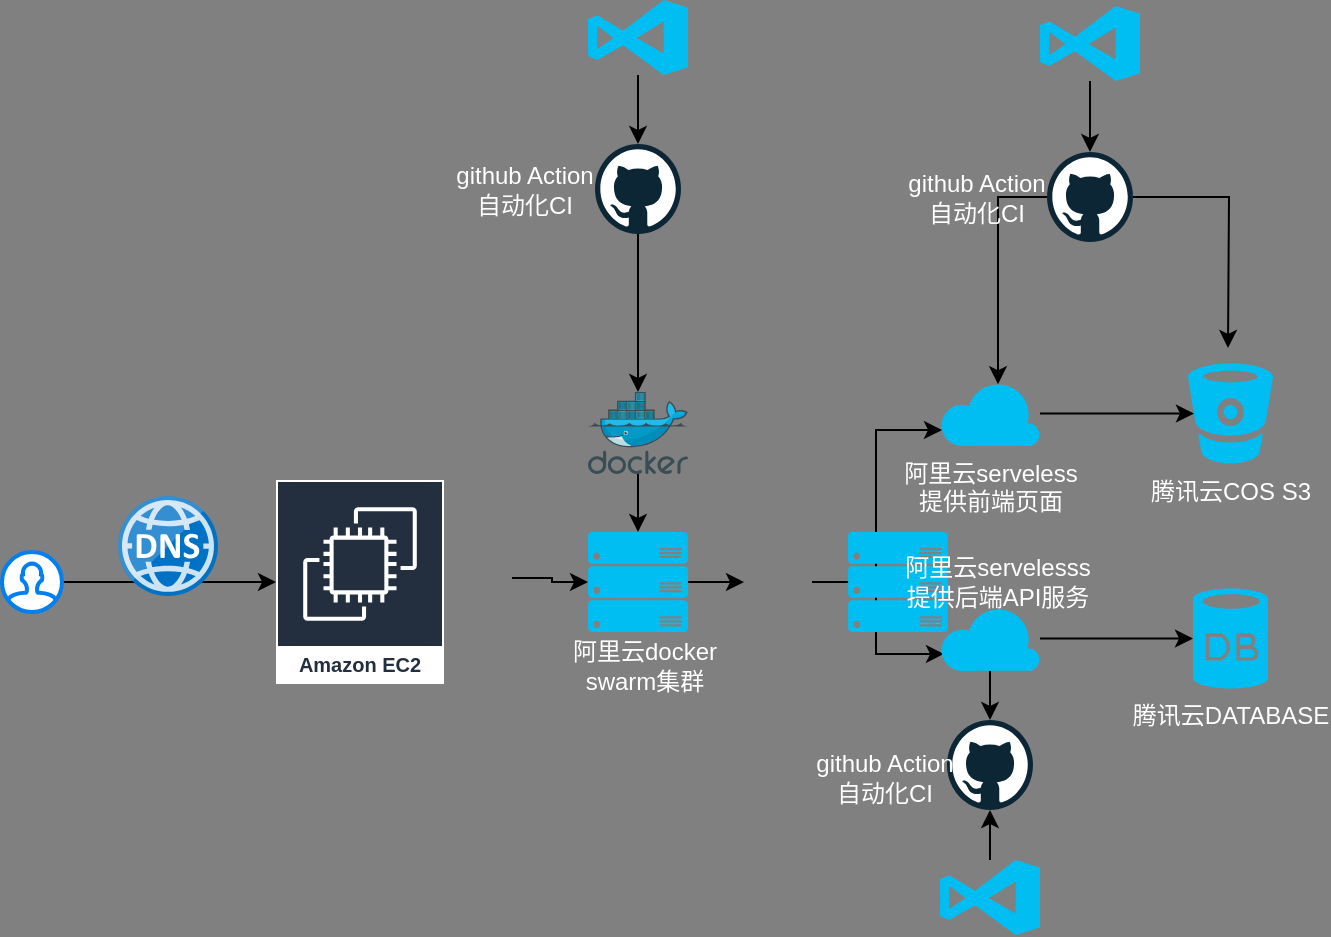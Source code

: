 <mxfile version="12.5.1" type="github">
  <diagram id="MDIncXF-hEdaZWdSawOF" name="Page-1">
    <mxGraphModel dx="1002" dy="578" grid="0" gridSize="10" guides="1" tooltips="1" connect="1" arrows="1" fold="1" page="1" pageScale="1" pageWidth="827" pageHeight="1169" background="#808080" math="0" shadow="0">
      <root>
        <mxCell id="0"/>
        <mxCell id="1" parent="0"/>
        <mxCell id="6ViM9JjdiynAElRyoJt0-1" style="edgeStyle=orthogonalEdgeStyle;rounded=0;orthogonalLoop=1;jettySize=auto;html=1;" parent="1" source="6ViM9JjdiynAElRyoJt0-2" target="6ViM9JjdiynAElRyoJt0-4" edge="1">
          <mxGeometry relative="1" as="geometry"/>
        </mxCell>
        <mxCell id="6ViM9JjdiynAElRyoJt0-2" value="" style="html=1;verticalLabelPosition=bottom;align=center;labelBackgroundColor=#ffffff;verticalAlign=top;strokeWidth=2;strokeColor=#0080F0;shadow=0;dashed=0;shape=mxgraph.ios7.icons.user;" parent="1" vertex="1">
          <mxGeometry x="650" y="836" width="30" height="30" as="geometry"/>
        </mxCell>
        <mxCell id="6ViM9JjdiynAElRyoJt0-3" value="" style="edgeStyle=orthogonalEdgeStyle;rounded=0;orthogonalLoop=1;jettySize=auto;html=1;" parent="1" source="cDbeRY8NBW1ZkCHtCbrF-1" target="6ViM9JjdiynAElRyoJt0-11" edge="1">
          <mxGeometry relative="1" as="geometry"/>
        </mxCell>
        <mxCell id="6ViM9JjdiynAElRyoJt0-4" value="Amazon EC2" style="outlineConnect=0;fontColor=#232F3E;gradientColor=none;strokeColor=#ffffff;fillColor=#232F3E;dashed=0;verticalLabelPosition=middle;verticalAlign=bottom;align=center;html=1;whiteSpace=wrap;fontSize=10;fontStyle=1;spacing=3;shape=mxgraph.aws4.productIcon;prIcon=mxgraph.aws4.ec2;" parent="1" vertex="1">
          <mxGeometry x="787" y="800" width="84" height="102" as="geometry"/>
        </mxCell>
        <mxCell id="6ViM9JjdiynAElRyoJt0-5" value="" style="aspect=fixed;html=1;points=[];align=center;image;fontSize=12;image=img/lib/mscae/DNS.svg;" parent="1" vertex="1">
          <mxGeometry x="708" y="808" width="50" height="50" as="geometry"/>
        </mxCell>
        <mxCell id="6ViM9JjdiynAElRyoJt0-6" value="&lt;font color=&quot;#ffffff&quot;&gt;腾讯云COS S3&lt;br&gt;&lt;/font&gt;" style="verticalLabelPosition=bottom;html=1;verticalAlign=top;align=center;strokeColor=none;fillColor=#00BEF2;shape=mxgraph.azure.bitbucket_code_source;" parent="1" vertex="1">
          <mxGeometry x="1243" y="741.75" width="42.5" height="50" as="geometry"/>
        </mxCell>
        <mxCell id="6ViM9JjdiynAElRyoJt0-7" style="edgeStyle=orthogonalEdgeStyle;rounded=0;orthogonalLoop=1;jettySize=auto;html=1;entryX=0.07;entryY=0.5;entryDx=0;entryDy=0;entryPerimeter=0;" parent="1" source="6ViM9JjdiynAElRyoJt0-8" target="6ViM9JjdiynAElRyoJt0-6" edge="1">
          <mxGeometry relative="1" as="geometry"/>
        </mxCell>
        <mxCell id="6ViM9JjdiynAElRyoJt0-8" value="&lt;font color=&quot;#ffffff&quot;&gt;阿里云serveless&lt;br&gt;提供前端页面&lt;br&gt;&lt;/font&gt;" style="verticalLabelPosition=bottom;html=1;verticalAlign=top;align=center;strokeColor=none;fillColor=#00BEF2;shape=mxgraph.azure.cloud;" parent="1" vertex="1">
          <mxGeometry x="1119" y="750.5" width="50" height="32.5" as="geometry"/>
        </mxCell>
        <mxCell id="6ViM9JjdiynAElRyoJt0-9" style="edgeStyle=orthogonalEdgeStyle;rounded=0;orthogonalLoop=1;jettySize=auto;html=1;entryX=0.02;entryY=0.754;entryDx=0;entryDy=0;entryPerimeter=0;exitX=1;exitY=0.5;exitDx=0;exitDy=0;" parent="1" source="cDbeRY8NBW1ZkCHtCbrF-3" target="6ViM9JjdiynAElRyoJt0-8" edge="1">
          <mxGeometry relative="1" as="geometry"/>
        </mxCell>
        <mxCell id="6ViM9JjdiynAElRyoJt0-10" style="edgeStyle=orthogonalEdgeStyle;rounded=0;orthogonalLoop=1;jettySize=auto;html=1;entryX=0.04;entryY=0.738;entryDx=0;entryDy=0;entryPerimeter=0;" parent="1" source="cDbeRY8NBW1ZkCHtCbrF-3" target="6ViM9JjdiynAElRyoJt0-13" edge="1">
          <mxGeometry relative="1" as="geometry"/>
        </mxCell>
        <mxCell id="cDbeRY8NBW1ZkCHtCbrF-7" style="edgeStyle=orthogonalEdgeStyle;rounded=0;orthogonalLoop=1;jettySize=auto;html=1;exitX=1;exitY=0.5;exitDx=0;exitDy=0;exitPerimeter=0;entryX=0;entryY=0.5;entryDx=0;entryDy=0;" edge="1" parent="1" source="6ViM9JjdiynAElRyoJt0-11" target="cDbeRY8NBW1ZkCHtCbrF-3">
          <mxGeometry relative="1" as="geometry">
            <mxPoint x="999" y="945" as="targetPoint"/>
          </mxGeometry>
        </mxCell>
        <mxCell id="6ViM9JjdiynAElRyoJt0-11" value="" style="verticalLabelPosition=bottom;html=1;verticalAlign=top;align=center;strokeColor=none;fillColor=#00BEF2;shape=mxgraph.azure.server_rack;" parent="1" vertex="1">
          <mxGeometry x="943" y="826" width="50" height="50" as="geometry"/>
        </mxCell>
        <mxCell id="cDbeRY8NBW1ZkCHtCbrF-5" value="" style="verticalLabelPosition=bottom;html=1;verticalAlign=top;align=center;strokeColor=none;fillColor=#00BEF2;shape=mxgraph.azure.server_rack;" vertex="1" parent="1">
          <mxGeometry x="1073" y="826" width="50" height="50" as="geometry"/>
        </mxCell>
        <mxCell id="6ViM9JjdiynAElRyoJt0-12" style="edgeStyle=orthogonalEdgeStyle;rounded=0;orthogonalLoop=1;jettySize=auto;html=1;entryX=0;entryY=0.5;entryDx=0;entryDy=0;entryPerimeter=0;" parent="1" source="6ViM9JjdiynAElRyoJt0-13" target="6ViM9JjdiynAElRyoJt0-14" edge="1">
          <mxGeometry relative="1" as="geometry"/>
        </mxCell>
        <mxCell id="6ViM9JjdiynAElRyoJt0-37" value="" style="edgeStyle=orthogonalEdgeStyle;rounded=0;orthogonalLoop=1;jettySize=auto;html=1;" parent="1" source="6ViM9JjdiynAElRyoJt0-13" target="6ViM9JjdiynAElRyoJt0-32" edge="1">
          <mxGeometry relative="1" as="geometry"/>
        </mxCell>
        <mxCell id="6ViM9JjdiynAElRyoJt0-13" value="" style="verticalLabelPosition=bottom;html=1;verticalAlign=top;align=center;strokeColor=none;fillColor=#00BEF2;shape=mxgraph.azure.cloud;" parent="1" vertex="1">
          <mxGeometry x="1119" y="863" width="50" height="32.5" as="geometry"/>
        </mxCell>
        <mxCell id="6ViM9JjdiynAElRyoJt0-14" value="&lt;font color=&quot;#ffffff&quot;&gt;腾讯云DATABASE&lt;/font&gt;" style="verticalLabelPosition=bottom;html=1;verticalAlign=top;align=center;strokeColor=none;fillColor=#00BEF2;shape=mxgraph.azure.database;" parent="1" vertex="1">
          <mxGeometry x="1245.5" y="854.25" width="37.5" height="50" as="geometry"/>
        </mxCell>
        <mxCell id="6ViM9JjdiynAElRyoJt0-15" value="" style="edgeStyle=orthogonalEdgeStyle;rounded=0;orthogonalLoop=1;jettySize=auto;html=1;" parent="1" source="6ViM9JjdiynAElRyoJt0-16" target="6ViM9JjdiynAElRyoJt0-29" edge="1">
          <mxGeometry relative="1" as="geometry"/>
        </mxCell>
        <mxCell id="6ViM9JjdiynAElRyoJt0-16" value="" style="verticalLabelPosition=bottom;html=1;verticalAlign=top;align=center;strokeColor=none;fillColor=#00BEF2;shape=mxgraph.azure.visual_studio_online;" parent="1" vertex="1">
          <mxGeometry x="1169" y="563" width="50" height="37.5" as="geometry"/>
        </mxCell>
        <mxCell id="6ViM9JjdiynAElRyoJt0-17" value="" style="edgeStyle=orthogonalEdgeStyle;rounded=0;orthogonalLoop=1;jettySize=auto;html=1;" parent="1" source="6ViM9JjdiynAElRyoJt0-18" target="6ViM9JjdiynAElRyoJt0-32" edge="1">
          <mxGeometry relative="1" as="geometry"/>
        </mxCell>
        <mxCell id="6ViM9JjdiynAElRyoJt0-18" value="" style="verticalLabelPosition=bottom;html=1;verticalAlign=top;align=center;strokeColor=none;fillColor=#00BEF2;shape=mxgraph.azure.visual_studio_online;" parent="1" vertex="1">
          <mxGeometry x="1119" y="990" width="50" height="37.5" as="geometry"/>
        </mxCell>
        <mxCell id="6ViM9JjdiynAElRyoJt0-19" value="" style="edgeStyle=orthogonalEdgeStyle;rounded=0;orthogonalLoop=1;jettySize=auto;html=1;" parent="1" source="6ViM9JjdiynAElRyoJt0-20" target="6ViM9JjdiynAElRyoJt0-25" edge="1">
          <mxGeometry relative="1" as="geometry"/>
        </mxCell>
        <mxCell id="6ViM9JjdiynAElRyoJt0-20" value="" style="verticalLabelPosition=bottom;html=1;verticalAlign=top;align=center;strokeColor=none;fillColor=#00BEF2;shape=mxgraph.azure.visual_studio_online;" parent="1" vertex="1">
          <mxGeometry x="943" y="560" width="50" height="37.5" as="geometry"/>
        </mxCell>
        <mxCell id="6ViM9JjdiynAElRyoJt0-21" value="&lt;font color=&quot;#ffffff&quot;&gt;阿里云docker swarm集群&lt;/font&gt;" style="text;html=1;align=center;verticalAlign=middle;whiteSpace=wrap;rounded=0;" parent="1" vertex="1">
          <mxGeometry x="928" y="882.25" width="87" height="22" as="geometry"/>
        </mxCell>
        <mxCell id="6ViM9JjdiynAElRyoJt0-22" style="edgeStyle=orthogonalEdgeStyle;rounded=0;orthogonalLoop=1;jettySize=auto;html=1;" parent="1" source="6ViM9JjdiynAElRyoJt0-23" target="6ViM9JjdiynAElRyoJt0-11" edge="1">
          <mxGeometry relative="1" as="geometry"/>
        </mxCell>
        <mxCell id="6ViM9JjdiynAElRyoJt0-23" value="" style="aspect=fixed;html=1;points=[];align=center;image;fontSize=12;image=img/lib/mscae/Docker.svg;" parent="1" vertex="1">
          <mxGeometry x="943" y="756" width="50" height="41" as="geometry"/>
        </mxCell>
        <mxCell id="6ViM9JjdiynAElRyoJt0-24" style="edgeStyle=orthogonalEdgeStyle;rounded=0;orthogonalLoop=1;jettySize=auto;html=1;" parent="1" source="6ViM9JjdiynAElRyoJt0-25" target="6ViM9JjdiynAElRyoJt0-23" edge="1">
          <mxGeometry relative="1" as="geometry"/>
        </mxCell>
        <mxCell id="6ViM9JjdiynAElRyoJt0-25" value="" style="dashed=0;outlineConnect=0;html=1;align=center;labelPosition=center;verticalLabelPosition=bottom;verticalAlign=top;shape=mxgraph.weblogos.github" parent="1" vertex="1">
          <mxGeometry x="946.5" y="632" width="43" height="45" as="geometry"/>
        </mxCell>
        <mxCell id="6ViM9JjdiynAElRyoJt0-26" value="&lt;font color=&quot;#ffffff&quot;&gt;github Action自动化CI&lt;/font&gt;" style="text;html=1;strokeColor=none;fillColor=none;align=center;verticalAlign=middle;whiteSpace=wrap;rounded=0;" parent="1" vertex="1">
          <mxGeometry x="871" y="651.5" width="81" height="6" as="geometry"/>
        </mxCell>
        <mxCell id="6ViM9JjdiynAElRyoJt0-27" style="edgeStyle=orthogonalEdgeStyle;rounded=0;orthogonalLoop=1;jettySize=auto;html=1;entryX=0.58;entryY=0.05;entryDx=0;entryDy=0;entryPerimeter=0;" parent="1" source="6ViM9JjdiynAElRyoJt0-29" target="6ViM9JjdiynAElRyoJt0-8" edge="1">
          <mxGeometry relative="1" as="geometry"/>
        </mxCell>
        <mxCell id="6ViM9JjdiynAElRyoJt0-28" style="edgeStyle=orthogonalEdgeStyle;rounded=0;orthogonalLoop=1;jettySize=auto;html=1;" parent="1" source="6ViM9JjdiynAElRyoJt0-29" edge="1">
          <mxGeometry relative="1" as="geometry">
            <mxPoint x="1263" y="734" as="targetPoint"/>
          </mxGeometry>
        </mxCell>
        <mxCell id="6ViM9JjdiynAElRyoJt0-29" value="" style="dashed=0;outlineConnect=0;html=1;align=center;labelPosition=center;verticalLabelPosition=bottom;verticalAlign=top;shape=mxgraph.weblogos.github" parent="1" vertex="1">
          <mxGeometry x="1172.5" y="636" width="43" height="45" as="geometry"/>
        </mxCell>
        <mxCell id="6ViM9JjdiynAElRyoJt0-30" value="&lt;font color=&quot;#ffffff&quot;&gt;github Action自动化CI&lt;/font&gt;" style="text;html=1;strokeColor=none;fillColor=none;align=center;verticalAlign=middle;whiteSpace=wrap;rounded=0;" parent="1" vertex="1">
          <mxGeometry x="1097" y="655.5" width="81" height="6" as="geometry"/>
        </mxCell>
        <mxCell id="6ViM9JjdiynAElRyoJt0-32" value="" style="dashed=0;outlineConnect=0;html=1;align=center;labelPosition=center;verticalLabelPosition=bottom;verticalAlign=top;shape=mxgraph.weblogos.github" parent="1" vertex="1">
          <mxGeometry x="1122.5" y="920" width="43" height="45" as="geometry"/>
        </mxCell>
        <mxCell id="6ViM9JjdiynAElRyoJt0-33" value="&lt;font color=&quot;#ffffff&quot;&gt;github Action自动化CI&lt;/font&gt;" style="text;html=1;strokeColor=none;fillColor=none;align=center;verticalAlign=middle;whiteSpace=wrap;rounded=0;" parent="1" vertex="1">
          <mxGeometry x="1050.5" y="945.5" width="81" height="6" as="geometry"/>
        </mxCell>
        <mxCell id="6ViM9JjdiynAElRyoJt0-34" value="&lt;font color=&quot;#ffffff&quot;&gt;阿里云servelesss&lt;br&gt;提供后端API服务&lt;br&gt;&lt;/font&gt;" style="text;html=1;strokeColor=none;fillColor=none;align=center;verticalAlign=middle;whiteSpace=wrap;rounded=0;" parent="1" vertex="1">
          <mxGeometry x="1088" y="843" width="120" height="15" as="geometry"/>
        </mxCell>
        <mxCell id="cDbeRY8NBW1ZkCHtCbrF-1" value="" style="shape=image;html=1;verticalAlign=top;verticalLabelPosition=bottom;labelBackgroundColor=#ffffff;imageAspect=0;aspect=fixed;image=https://cdn4.iconfinder.com/data/icons/logos-brands-5/24/nginx-128.png" vertex="1" parent="1">
          <mxGeometry x="871" y="832" width="34" height="34" as="geometry"/>
        </mxCell>
        <mxCell id="cDbeRY8NBW1ZkCHtCbrF-3" value="" style="shape=image;html=1;verticalAlign=top;verticalLabelPosition=bottom;labelBackgroundColor=#ffffff;imageAspect=0;aspect=fixed;image=https://cdn4.iconfinder.com/data/icons/logos-brands-5/24/nginx-128.png" vertex="1" parent="1">
          <mxGeometry x="1021" y="834" width="34" height="34" as="geometry"/>
        </mxCell>
      </root>
    </mxGraphModel>
  </diagram>
</mxfile>
